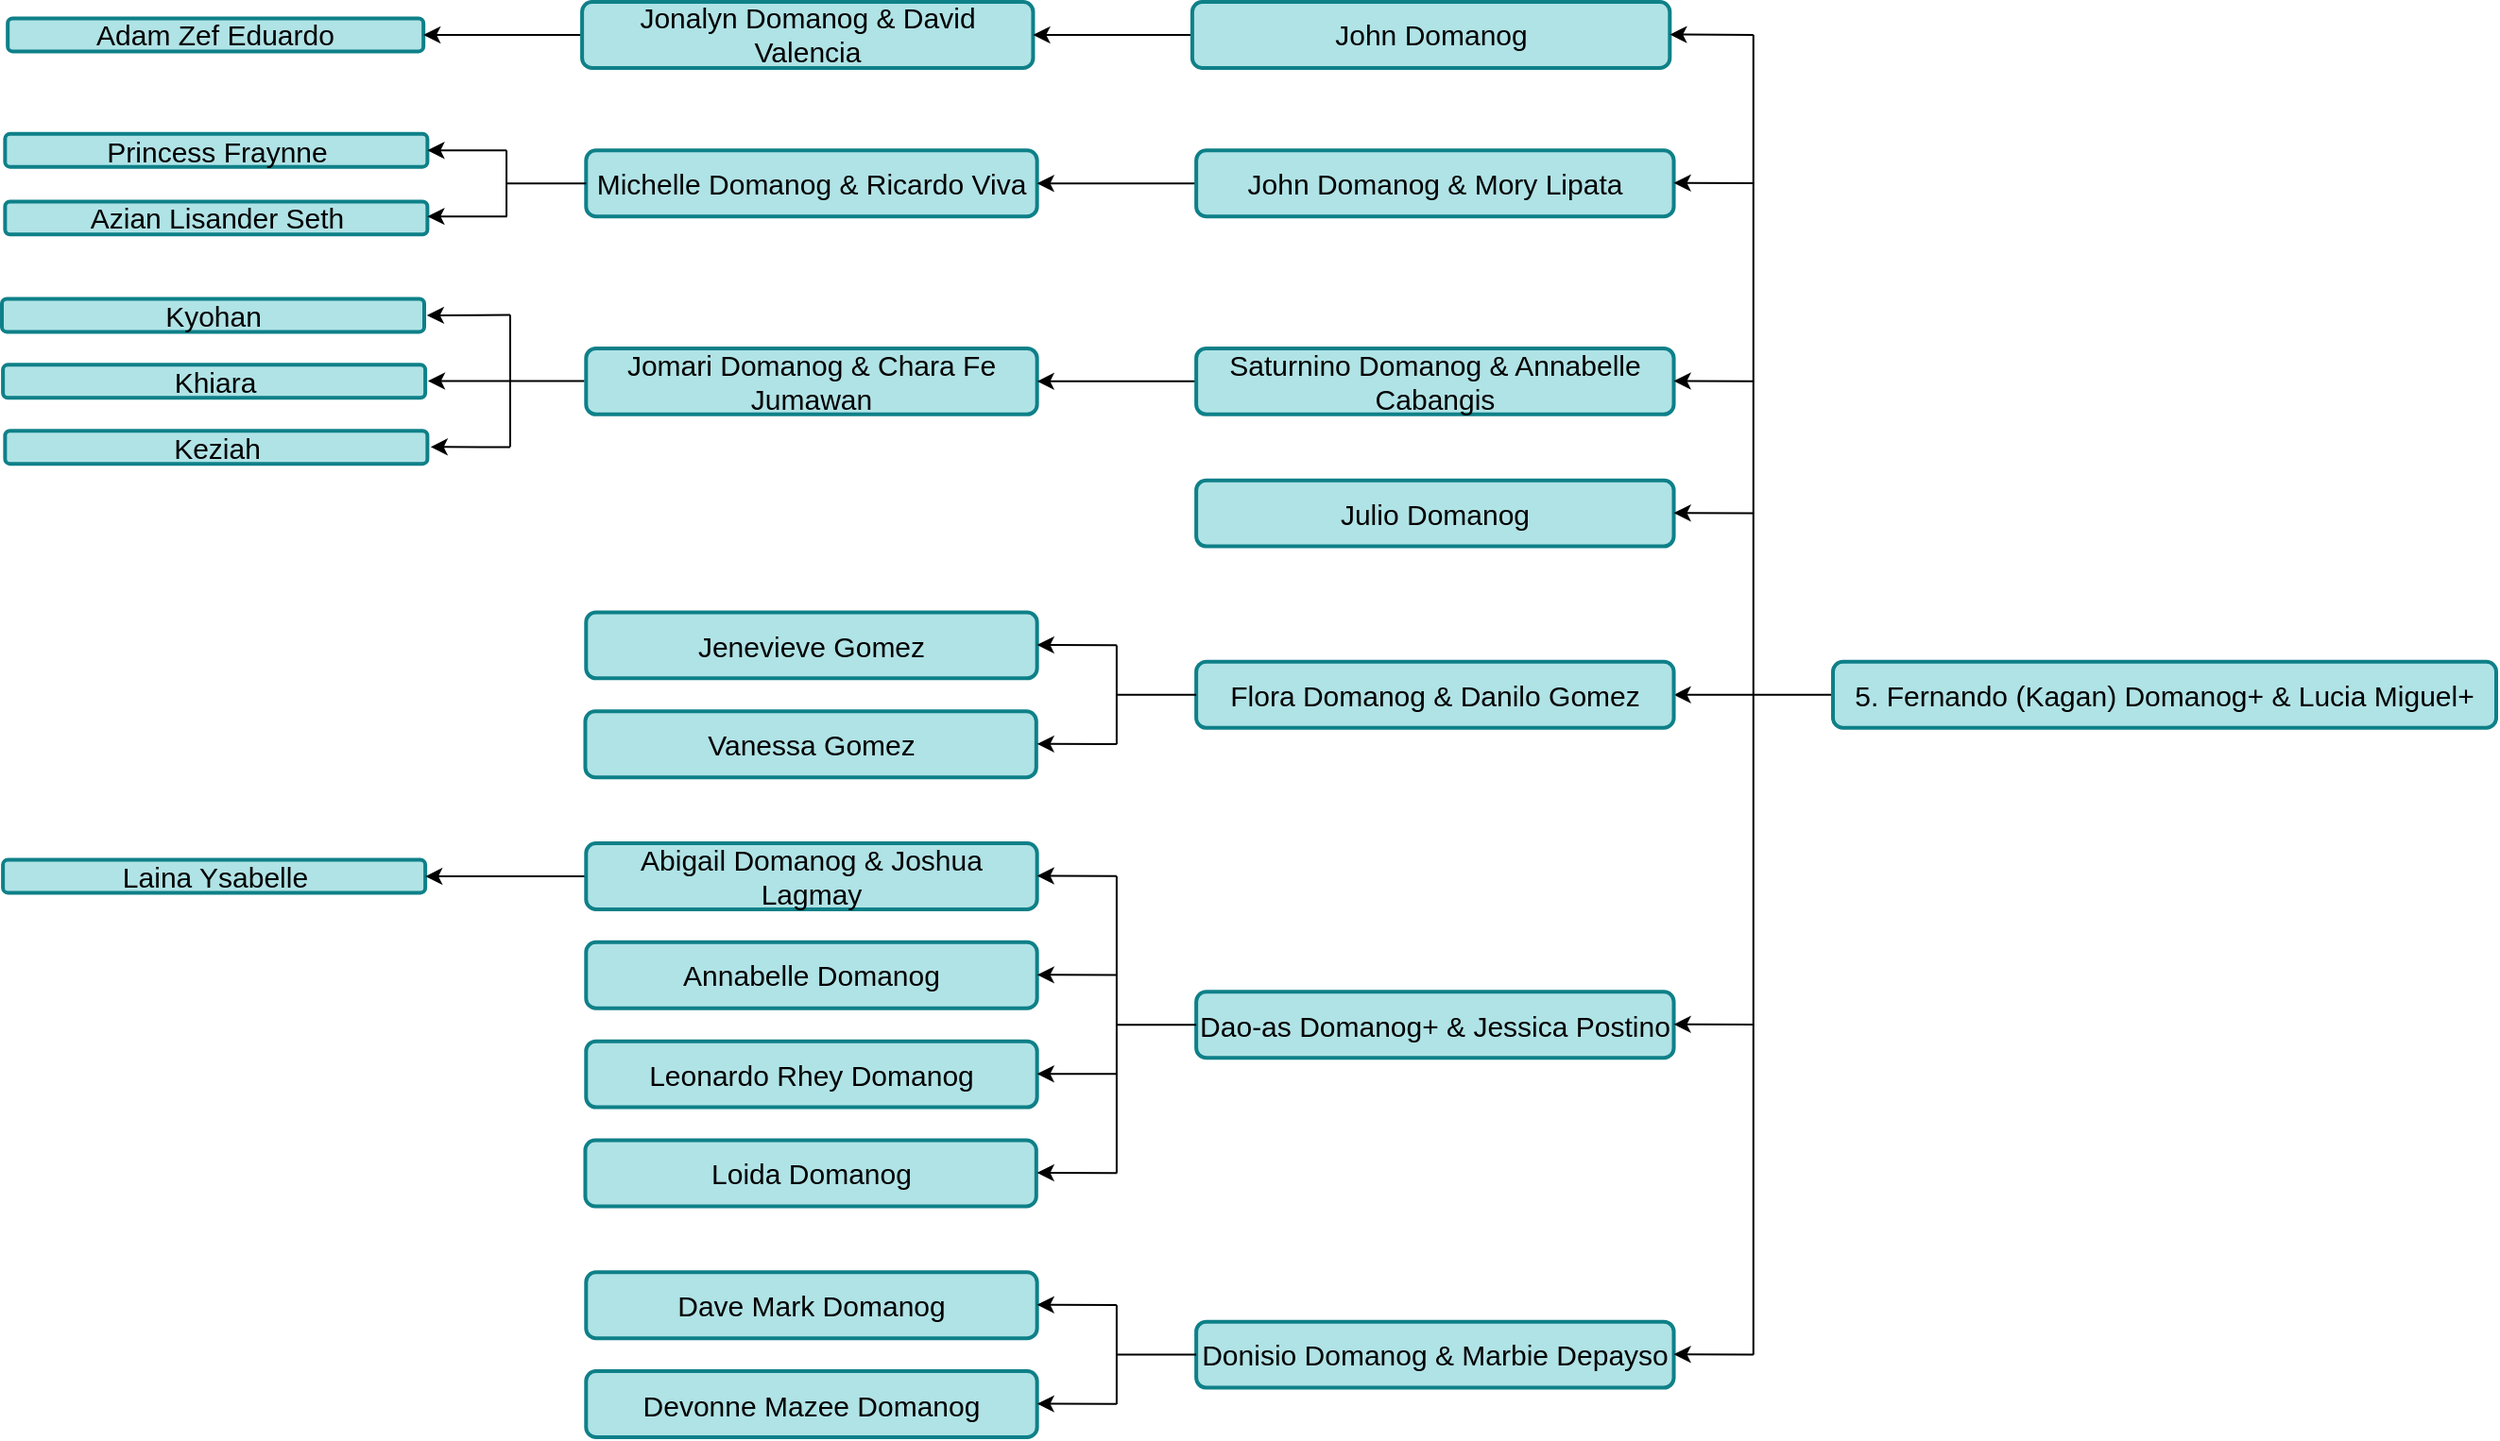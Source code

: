 <mxfile version="28.0.4">
  <diagram name="Page-1" id="Qc2j29BkZQCwujwfNHXb">
    <mxGraphModel dx="1553" dy="972" grid="1" gridSize="10" guides="1" tooltips="1" connect="1" arrows="1" fold="1" page="1" pageScale="1" pageWidth="1400" pageHeight="850" math="0" shadow="0">
      <root>
        <mxCell id="0" />
        <mxCell id="1" parent="0" />
        <mxCell id="mNVwAcbcl_QrP8iyDvm8-336" value="" style="group;fontSize=15;" vertex="1" connectable="0" parent="1">
          <mxGeometry x="40" y="40" width="1320" height="760" as="geometry" />
        </mxCell>
        <mxCell id="mNVwAcbcl_QrP8iyDvm8-275" value="" style="edgeStyle=orthogonalEdgeStyle;rounded=0;orthogonalLoop=1;jettySize=auto;html=1;fontFamily=Helvetica;fontSize=12;fontColor=default;" edge="1" parent="mNVwAcbcl_QrP8iyDvm8-336" source="mNVwAcbcl_QrP8iyDvm8-276" target="mNVwAcbcl_QrP8iyDvm8-307">
          <mxGeometry relative="1" as="geometry" />
        </mxCell>
        <mxCell id="mNVwAcbcl_QrP8iyDvm8-276" value="5.&amp;nbsp;Fernando (Kagan) Domanog+ &amp;amp; Lucia Miguel+" style="rounded=1;whiteSpace=wrap;html=1;strokeColor=#0e8088;fillColor=#b0e3e6;strokeWidth=2;fontSize=15;" vertex="1" parent="mNVwAcbcl_QrP8iyDvm8-336">
          <mxGeometry x="969.011" y="349.425" width="350.989" height="34.943" as="geometry" />
        </mxCell>
        <mxCell id="mNVwAcbcl_QrP8iyDvm8-277" value="Adam Zef Eduardo" style="rounded=1;whiteSpace=wrap;html=1;fillColor=#b0e3e6;strokeColor=#0e8088;strokeWidth=2;fontSize=15;" vertex="1" parent="mNVwAcbcl_QrP8iyDvm8-336">
          <mxGeometry x="3.089" y="8.736" width="220.0" height="17.471" as="geometry" />
        </mxCell>
        <mxCell id="mNVwAcbcl_QrP8iyDvm8-278" value="" style="edgeStyle=orthogonalEdgeStyle;rounded=0;orthogonalLoop=1;jettySize=auto;html=1;fontFamily=Helvetica;fontSize=12;fontColor=default;" edge="1" parent="mNVwAcbcl_QrP8iyDvm8-336" source="mNVwAcbcl_QrP8iyDvm8-279" target="mNVwAcbcl_QrP8iyDvm8-277">
          <mxGeometry relative="1" as="geometry" />
        </mxCell>
        <mxCell id="mNVwAcbcl_QrP8iyDvm8-279" value="Jonalyn Domanog &amp;amp; David Valencia" style="rounded=1;whiteSpace=wrap;html=1;fillColor=#b0e3e6;strokeColor=#0e8088;strokeWidth=2;fontSize=15;" vertex="1" parent="mNVwAcbcl_QrP8iyDvm8-336">
          <mxGeometry x="307.045" width="238.673" height="34.943" as="geometry" />
        </mxCell>
        <mxCell id="mNVwAcbcl_QrP8iyDvm8-280" value="" style="edgeStyle=orthogonalEdgeStyle;rounded=0;orthogonalLoop=1;jettySize=auto;html=1;fontFamily=Helvetica;fontSize=12;fontColor=default;" edge="1" parent="mNVwAcbcl_QrP8iyDvm8-336" source="mNVwAcbcl_QrP8iyDvm8-281" target="mNVwAcbcl_QrP8iyDvm8-279">
          <mxGeometry relative="1" as="geometry" />
        </mxCell>
        <mxCell id="mNVwAcbcl_QrP8iyDvm8-281" value="John Domanog" style="whiteSpace=wrap;html=1;rounded=1;strokeColor=#0e8088;fillColor=#b0e3e6;strokeWidth=2;fontSize=15;" vertex="1" parent="mNVwAcbcl_QrP8iyDvm8-336">
          <mxGeometry x="629.955" width="252.712" height="34.943" as="geometry" />
        </mxCell>
        <mxCell id="mNVwAcbcl_QrP8iyDvm8-282" value="Princess Fraynne" style="rounded=1;whiteSpace=wrap;html=1;fillColor=#b0e3e6;strokeColor=#0e8088;strokeWidth=2;fontSize=15;" vertex="1" parent="mNVwAcbcl_QrP8iyDvm8-336">
          <mxGeometry x="1.685" y="69.885" width="223.51" height="17.471" as="geometry" />
        </mxCell>
        <mxCell id="mNVwAcbcl_QrP8iyDvm8-283" value="Azian Lisander Seth" style="rounded=1;whiteSpace=wrap;html=1;fillColor=#b0e3e6;strokeColor=#0e8088;strokeWidth=2;fontSize=15;" vertex="1" parent="mNVwAcbcl_QrP8iyDvm8-336">
          <mxGeometry x="1.685" y="105.701" width="223.51" height="17.471" as="geometry" />
        </mxCell>
        <mxCell id="mNVwAcbcl_QrP8iyDvm8-284" value="Michelle Domanog &amp;amp; Ricardo Viva" style="rounded=1;whiteSpace=wrap;html=1;fillColor=#b0e3e6;strokeColor=#0e8088;strokeWidth=2;fontSize=15;" vertex="1" parent="mNVwAcbcl_QrP8iyDvm8-336">
          <mxGeometry x="309.151" y="78.621" width="238.673" height="34.943" as="geometry" />
        </mxCell>
        <mxCell id="mNVwAcbcl_QrP8iyDvm8-285" value="" style="endArrow=classic;html=1;rounded=0;fontFamily=Helvetica;fontSize=12;fontColor=default;entryX=1;entryY=0.5;entryDx=0;entryDy=0;" edge="1" parent="mNVwAcbcl_QrP8iyDvm8-336" target="mNVwAcbcl_QrP8iyDvm8-282">
          <mxGeometry width="50" height="50" relative="1" as="geometry">
            <mxPoint x="267.033" y="78.621" as="sourcePoint" />
            <mxPoint x="323.191" y="61.149" as="targetPoint" />
          </mxGeometry>
        </mxCell>
        <mxCell id="mNVwAcbcl_QrP8iyDvm8-286" value="" style="endArrow=classic;html=1;rounded=0;fontFamily=Helvetica;fontSize=12;fontColor=default;entryX=1;entryY=0.5;entryDx=0;entryDy=0;" edge="1" parent="mNVwAcbcl_QrP8iyDvm8-336">
          <mxGeometry width="50" height="50" relative="1" as="geometry">
            <mxPoint x="267.313" y="113.563" as="sourcePoint" />
            <mxPoint x="225.195" y="113.563" as="targetPoint" />
          </mxGeometry>
        </mxCell>
        <mxCell id="mNVwAcbcl_QrP8iyDvm8-287" value="" style="endArrow=none;html=1;rounded=0;fontFamily=Helvetica;fontSize=12;fontColor=default;" edge="1" parent="mNVwAcbcl_QrP8iyDvm8-336">
          <mxGeometry width="50" height="50" relative="1" as="geometry">
            <mxPoint x="267.033" y="113.563" as="sourcePoint" />
            <mxPoint x="267.033" y="78.621" as="targetPoint" />
          </mxGeometry>
        </mxCell>
        <mxCell id="mNVwAcbcl_QrP8iyDvm8-288" value="" style="endArrow=none;html=1;rounded=0;fontFamily=Helvetica;fontSize=12;fontColor=default;entryX=0;entryY=0.5;entryDx=0;entryDy=0;" edge="1" parent="mNVwAcbcl_QrP8iyDvm8-336" target="mNVwAcbcl_QrP8iyDvm8-284">
          <mxGeometry width="50" height="50" relative="1" as="geometry">
            <mxPoint x="267.033" y="96.092" as="sourcePoint" />
            <mxPoint x="323.191" y="61.149" as="targetPoint" />
          </mxGeometry>
        </mxCell>
        <mxCell id="mNVwAcbcl_QrP8iyDvm8-289" value="" style="edgeStyle=orthogonalEdgeStyle;rounded=0;orthogonalLoop=1;jettySize=auto;html=1;fontFamily=Helvetica;fontSize=12;fontColor=default;" edge="1" parent="mNVwAcbcl_QrP8iyDvm8-336" source="mNVwAcbcl_QrP8iyDvm8-290" target="mNVwAcbcl_QrP8iyDvm8-284">
          <mxGeometry relative="1" as="geometry" />
        </mxCell>
        <mxCell id="mNVwAcbcl_QrP8iyDvm8-290" value="John Domanog &amp; Mory Lipata" style="whiteSpace=wrap;html=1;rounded=1;strokeColor=#0e8088;fillColor=#b0e3e6;strokeWidth=2;fontSize=15;" vertex="1" parent="mNVwAcbcl_QrP8iyDvm8-336">
          <mxGeometry x="632.061" y="78.621" width="252.712" height="34.943" as="geometry" />
        </mxCell>
        <mxCell id="mNVwAcbcl_QrP8iyDvm8-291" value="Kyohan" style="rounded=1;whiteSpace=wrap;html=1;fillColor=#b0e3e6;strokeColor=#0e8088;strokeWidth=2;fontSize=15;" vertex="1" parent="mNVwAcbcl_QrP8iyDvm8-336">
          <mxGeometry y="157.241" width="223.51" height="17.471" as="geometry" />
        </mxCell>
        <mxCell id="mNVwAcbcl_QrP8iyDvm8-292" value="Khiara" style="rounded=1;whiteSpace=wrap;html=1;fillColor=#b0e3e6;strokeColor=#0e8088;strokeWidth=2;fontSize=15;" vertex="1" parent="mNVwAcbcl_QrP8iyDvm8-336">
          <mxGeometry x="0.562" y="192.184" width="223.51" height="17.471" as="geometry" />
        </mxCell>
        <mxCell id="mNVwAcbcl_QrP8iyDvm8-293" value="Keziah" style="rounded=1;whiteSpace=wrap;html=1;fillColor=#b0e3e6;strokeColor=#0e8088;strokeWidth=2;fontSize=15;" vertex="1" parent="mNVwAcbcl_QrP8iyDvm8-336">
          <mxGeometry x="1.685" y="227.126" width="223.51" height="17.471" as="geometry" />
        </mxCell>
        <mxCell id="mNVwAcbcl_QrP8iyDvm8-294" value="" style="endArrow=classic;html=1;rounded=0;fontFamily=Helvetica;fontSize=12;fontColor=default;entryX=1;entryY=0.5;entryDx=0;entryDy=0;exitX=0;exitY=0.5;exitDx=0;exitDy=0;" edge="1" parent="mNVwAcbcl_QrP8iyDvm8-336">
          <mxGeometry width="50" height="50" relative="1" as="geometry">
            <mxPoint x="308.309" y="200.71" as="sourcePoint" />
            <mxPoint x="225.475" y="200.71" as="targetPoint" />
          </mxGeometry>
        </mxCell>
        <mxCell id="mNVwAcbcl_QrP8iyDvm8-295" value="" style="endArrow=none;html=1;rounded=0;fontFamily=Helvetica;fontSize=12;fontColor=default;" edge="1" parent="mNVwAcbcl_QrP8iyDvm8-336">
          <mxGeometry width="50" height="50" relative="1" as="geometry">
            <mxPoint x="268.998" y="235.652" as="sourcePoint" />
            <mxPoint x="268.998" y="165.767" as="targetPoint" />
          </mxGeometry>
        </mxCell>
        <mxCell id="mNVwAcbcl_QrP8iyDvm8-296" value="" style="endArrow=classic;html=1;rounded=0;fontFamily=Helvetica;fontSize=12;fontColor=default;" edge="1" parent="mNVwAcbcl_QrP8iyDvm8-336">
          <mxGeometry width="50" height="50" relative="1" as="geometry">
            <mxPoint x="268.998" y="165.767" as="sourcePoint" />
            <mxPoint x="224.914" y="165.977" as="targetPoint" />
          </mxGeometry>
        </mxCell>
        <mxCell id="mNVwAcbcl_QrP8iyDvm8-297" value="" style="endArrow=classic;html=1;rounded=0;fontFamily=Helvetica;fontSize=12;fontColor=default;entryX=1.015;entryY=0.543;entryDx=0;entryDy=0;entryPerimeter=0;" edge="1" parent="mNVwAcbcl_QrP8iyDvm8-336">
          <mxGeometry width="50" height="50" relative="1" as="geometry">
            <mxPoint x="268.998" y="235.766" as="sourcePoint" />
            <mxPoint x="226.879" y="235.652" as="targetPoint" />
          </mxGeometry>
        </mxCell>
        <mxCell id="mNVwAcbcl_QrP8iyDvm8-298" value="Jomari Domanog &amp;amp; Chara Fe Jumawan" style="rounded=1;whiteSpace=wrap;html=1;fillColor=#b0e3e6;strokeColor=#0e8088;strokeWidth=2;fontSize=15;" vertex="1" parent="mNVwAcbcl_QrP8iyDvm8-336">
          <mxGeometry x="309.151" y="183.448" width="238.673" height="34.943" as="geometry" />
        </mxCell>
        <mxCell id="mNVwAcbcl_QrP8iyDvm8-299" value="" style="edgeStyle=orthogonalEdgeStyle;rounded=0;orthogonalLoop=1;jettySize=auto;html=1;fontFamily=Helvetica;fontSize=12;fontColor=default;" edge="1" parent="mNVwAcbcl_QrP8iyDvm8-336" source="mNVwAcbcl_QrP8iyDvm8-300" target="mNVwAcbcl_QrP8iyDvm8-298">
          <mxGeometry relative="1" as="geometry" />
        </mxCell>
        <mxCell id="mNVwAcbcl_QrP8iyDvm8-300" value="Saturnino Domanog &amp; Annabelle Cabangis" style="whiteSpace=wrap;html=1;rounded=1;strokeColor=#0e8088;fillColor=#b0e3e6;strokeWidth=2;fontSize=15;" vertex="1" parent="mNVwAcbcl_QrP8iyDvm8-336">
          <mxGeometry x="632.061" y="183.448" width="252.712" height="34.943" as="geometry" />
        </mxCell>
        <mxCell id="mNVwAcbcl_QrP8iyDvm8-301" value="Julio Domanog" style="whiteSpace=wrap;html=1;rounded=1;strokeColor=#0e8088;fillColor=#b0e3e6;strokeWidth=2;fontSize=15;" vertex="1" parent="mNVwAcbcl_QrP8iyDvm8-336">
          <mxGeometry x="632.061" y="253.333" width="252.712" height="34.943" as="geometry" />
        </mxCell>
        <mxCell id="mNVwAcbcl_QrP8iyDvm8-302" value="Jenevieve Gomez" style="rounded=1;whiteSpace=wrap;html=1;fillColor=#b0e3e6;strokeColor=#0e8088;strokeWidth=2;fontSize=15;" vertex="1" parent="mNVwAcbcl_QrP8iyDvm8-336">
          <mxGeometry x="309.151" y="323.218" width="238.673" height="34.943" as="geometry" />
        </mxCell>
        <mxCell id="mNVwAcbcl_QrP8iyDvm8-303" value="Vanessa Gomez" style="rounded=1;whiteSpace=wrap;html=1;fillColor=#b0e3e6;strokeColor=#0e8088;strokeWidth=2;fontSize=15;" vertex="1" parent="mNVwAcbcl_QrP8iyDvm8-336">
          <mxGeometry x="308.73" y="375.632" width="238.673" height="34.943" as="geometry" />
        </mxCell>
        <mxCell id="mNVwAcbcl_QrP8iyDvm8-304" value="" style="endArrow=classic;html=1;rounded=0;fontFamily=Helvetica;fontSize=12;fontColor=default;entryX=1.015;entryY=0.543;entryDx=0;entryDy=0;entryPerimeter=0;" edge="1" parent="mNVwAcbcl_QrP8iyDvm8-336">
          <mxGeometry width="50" height="50" relative="1" as="geometry">
            <mxPoint x="589.943" y="340.611" as="sourcePoint" />
            <mxPoint x="547.824" y="340.497" as="targetPoint" />
          </mxGeometry>
        </mxCell>
        <mxCell id="mNVwAcbcl_QrP8iyDvm8-305" value="" style="endArrow=classic;html=1;rounded=0;fontFamily=Helvetica;fontSize=12;fontColor=default;entryX=1.015;entryY=0.543;entryDx=0;entryDy=0;entryPerimeter=0;" edge="1" parent="mNVwAcbcl_QrP8iyDvm8-336">
          <mxGeometry width="50" height="50" relative="1" as="geometry">
            <mxPoint x="589.943" y="393.025" as="sourcePoint" />
            <mxPoint x="547.824" y="392.911" as="targetPoint" />
          </mxGeometry>
        </mxCell>
        <mxCell id="mNVwAcbcl_QrP8iyDvm8-306" value="" style="endArrow=none;html=1;rounded=0;fontFamily=Helvetica;fontSize=12;fontColor=default;" edge="1" parent="mNVwAcbcl_QrP8iyDvm8-336">
          <mxGeometry width="50" height="50" relative="1" as="geometry">
            <mxPoint x="589.943" y="393.103" as="sourcePoint" />
            <mxPoint x="589.943" y="340.69" as="targetPoint" />
          </mxGeometry>
        </mxCell>
        <mxCell id="mNVwAcbcl_QrP8iyDvm8-307" value="Flora Domanog &amp; Danilo Gomez" style="whiteSpace=wrap;html=1;rounded=1;strokeColor=#0e8088;fillColor=#b0e3e6;strokeWidth=2;fontSize=15;" vertex="1" parent="mNVwAcbcl_QrP8iyDvm8-336">
          <mxGeometry x="632.061" y="349.425" width="252.712" height="34.943" as="geometry" />
        </mxCell>
        <mxCell id="mNVwAcbcl_QrP8iyDvm8-308" value="" style="endArrow=none;html=1;rounded=0;fontFamily=Helvetica;fontSize=12;fontColor=default;entryX=0;entryY=0.5;entryDx=0;entryDy=0;" edge="1" parent="mNVwAcbcl_QrP8iyDvm8-336" target="mNVwAcbcl_QrP8iyDvm8-307">
          <mxGeometry width="50" height="50" relative="1" as="geometry">
            <mxPoint x="589.943" y="366.897" as="sourcePoint" />
            <mxPoint x="674.18" y="323.218" as="targetPoint" />
          </mxGeometry>
        </mxCell>
        <mxCell id="mNVwAcbcl_QrP8iyDvm8-309" value="Laina Ysabelle" style="rounded=1;whiteSpace=wrap;html=1;fillColor=#b0e3e6;strokeColor=#0e8088;strokeWidth=2;fontSize=15;" vertex="1" parent="mNVwAcbcl_QrP8iyDvm8-336">
          <mxGeometry x="0.562" y="454.253" width="223.51" height="17.471" as="geometry" />
        </mxCell>
        <mxCell id="mNVwAcbcl_QrP8iyDvm8-310" value="" style="edgeStyle=orthogonalEdgeStyle;rounded=0;orthogonalLoop=1;jettySize=auto;html=1;fontFamily=Helvetica;fontSize=12;fontColor=default;" edge="1" parent="mNVwAcbcl_QrP8iyDvm8-336" source="mNVwAcbcl_QrP8iyDvm8-311" target="mNVwAcbcl_QrP8iyDvm8-309">
          <mxGeometry relative="1" as="geometry" />
        </mxCell>
        <mxCell id="mNVwAcbcl_QrP8iyDvm8-311" value="Abigail Domanog &amp; Joshua Lagmay" style="rounded=1;whiteSpace=wrap;html=1;fillColor=#b0e3e6;strokeColor=#0e8088;strokeWidth=2;fontSize=15;" vertex="1" parent="mNVwAcbcl_QrP8iyDvm8-336">
          <mxGeometry x="309.151" y="445.517" width="238.673" height="34.943" as="geometry" />
        </mxCell>
        <mxCell id="mNVwAcbcl_QrP8iyDvm8-312" value="Dao-as Domanog+ &amp; Jessica Postino" style="whiteSpace=wrap;html=1;rounded=1;strokeColor=#0e8088;fillColor=#b0e3e6;strokeWidth=2;fontSize=15;" vertex="1" parent="mNVwAcbcl_QrP8iyDvm8-336">
          <mxGeometry x="632.061" y="524.138" width="252.712" height="34.943" as="geometry" />
        </mxCell>
        <mxCell id="mNVwAcbcl_QrP8iyDvm8-313" value="Annabelle Domanog" style="rounded=1;whiteSpace=wrap;html=1;fillColor=#b0e3e6;strokeColor=#0e8088;strokeWidth=2;fontSize=15;" vertex="1" parent="mNVwAcbcl_QrP8iyDvm8-336">
          <mxGeometry x="309.151" y="497.931" width="238.673" height="34.943" as="geometry" />
        </mxCell>
        <mxCell id="mNVwAcbcl_QrP8iyDvm8-314" value="Leonardo Rhey Domanog" style="rounded=1;whiteSpace=wrap;html=1;fillColor=#b0e3e6;strokeColor=#0e8088;strokeWidth=2;fontSize=15;" vertex="1" parent="mNVwAcbcl_QrP8iyDvm8-336">
          <mxGeometry x="309.151" y="550.345" width="238.673" height="34.943" as="geometry" />
        </mxCell>
        <mxCell id="mNVwAcbcl_QrP8iyDvm8-315" value="Loida Domanog" style="rounded=1;whiteSpace=wrap;html=1;fillColor=#b0e3e6;strokeColor=#0e8088;strokeWidth=2;fontSize=15;" vertex="1" parent="mNVwAcbcl_QrP8iyDvm8-336">
          <mxGeometry x="308.73" y="602.759" width="238.673" height="34.943" as="geometry" />
        </mxCell>
        <mxCell id="mNVwAcbcl_QrP8iyDvm8-316" value="" style="endArrow=classic;html=1;rounded=0;fontFamily=Helvetica;fontSize=12;fontColor=default;entryX=1.015;entryY=0.543;entryDx=0;entryDy=0;entryPerimeter=0;" edge="1" parent="mNVwAcbcl_QrP8iyDvm8-336">
          <mxGeometry width="50" height="50" relative="1" as="geometry">
            <mxPoint x="589.943" y="462.857" as="sourcePoint" />
            <mxPoint x="547.824" y="462.744" as="targetPoint" />
          </mxGeometry>
        </mxCell>
        <mxCell id="mNVwAcbcl_QrP8iyDvm8-317" value="" style="endArrow=classic;html=1;rounded=0;fontFamily=Helvetica;fontSize=12;fontColor=default;entryX=1.015;entryY=0.543;entryDx=0;entryDy=0;entryPerimeter=0;" edge="1" parent="mNVwAcbcl_QrP8iyDvm8-336">
          <mxGeometry width="50" height="50" relative="1" as="geometry">
            <mxPoint x="589.943" y="515.271" as="sourcePoint" />
            <mxPoint x="547.824" y="515.158" as="targetPoint" />
          </mxGeometry>
        </mxCell>
        <mxCell id="mNVwAcbcl_QrP8iyDvm8-318" value="" style="endArrow=classic;html=1;rounded=0;fontFamily=Helvetica;fontSize=12;fontColor=default;entryX=1.015;entryY=0.543;entryDx=0;entryDy=0;entryPerimeter=0;" edge="1" parent="mNVwAcbcl_QrP8iyDvm8-336">
          <mxGeometry width="50" height="50" relative="1" as="geometry">
            <mxPoint x="589.943" y="567.685" as="sourcePoint" />
            <mxPoint x="547.824" y="567.571" as="targetPoint" />
          </mxGeometry>
        </mxCell>
        <mxCell id="mNVwAcbcl_QrP8iyDvm8-319" value="" style="endArrow=classic;html=1;rounded=0;fontFamily=Helvetica;fontSize=12;fontColor=default;entryX=1.015;entryY=0.543;entryDx=0;entryDy=0;entryPerimeter=0;" edge="1" parent="mNVwAcbcl_QrP8iyDvm8-336">
          <mxGeometry width="50" height="50" relative="1" as="geometry">
            <mxPoint x="589.943" y="620.099" as="sourcePoint" />
            <mxPoint x="547.824" y="619.985" as="targetPoint" />
          </mxGeometry>
        </mxCell>
        <mxCell id="mNVwAcbcl_QrP8iyDvm8-320" value="" style="endArrow=none;html=1;rounded=0;fontFamily=Helvetica;fontSize=12;fontColor=default;" edge="1" parent="mNVwAcbcl_QrP8iyDvm8-336">
          <mxGeometry width="50" height="50" relative="1" as="geometry">
            <mxPoint x="589.943" y="620.23" as="sourcePoint" />
            <mxPoint x="589.943" y="462.989" as="targetPoint" />
          </mxGeometry>
        </mxCell>
        <mxCell id="mNVwAcbcl_QrP8iyDvm8-321" value="" style="endArrow=none;html=1;rounded=0;fontFamily=Helvetica;fontSize=12;fontColor=default;entryX=0;entryY=0.5;entryDx=0;entryDy=0;" edge="1" parent="mNVwAcbcl_QrP8iyDvm8-336" target="mNVwAcbcl_QrP8iyDvm8-312">
          <mxGeometry width="50" height="50" relative="1" as="geometry">
            <mxPoint x="589.943" y="541.609" as="sourcePoint" />
            <mxPoint x="646.101" y="471.724" as="targetPoint" />
          </mxGeometry>
        </mxCell>
        <mxCell id="mNVwAcbcl_QrP8iyDvm8-322" value="Dave Mark Domanog" style="rounded=1;whiteSpace=wrap;html=1;fillColor=#b0e3e6;strokeColor=#0e8088;strokeWidth=2;fontSize=15;" vertex="1" parent="mNVwAcbcl_QrP8iyDvm8-336">
          <mxGeometry x="309.151" y="672.644" width="238.673" height="34.943" as="geometry" />
        </mxCell>
        <mxCell id="mNVwAcbcl_QrP8iyDvm8-323" value="Devonne Mazee Domanog" style="rounded=1;whiteSpace=wrap;html=1;fillColor=#b0e3e6;strokeColor=#0e8088;strokeWidth=2;fontSize=15;" vertex="1" parent="mNVwAcbcl_QrP8iyDvm8-336">
          <mxGeometry x="309.151" y="725.057" width="238.673" height="34.943" as="geometry" />
        </mxCell>
        <mxCell id="mNVwAcbcl_QrP8iyDvm8-324" value="Donisio Domanog &amp; Marbie Depayso" style="whiteSpace=wrap;html=1;rounded=1;strokeColor=#0e8088;fillColor=#b0e3e6;strokeWidth=2;fontSize=15;" vertex="1" parent="mNVwAcbcl_QrP8iyDvm8-336">
          <mxGeometry x="632.061" y="698.851" width="252.712" height="34.943" as="geometry" />
        </mxCell>
        <mxCell id="mNVwAcbcl_QrP8iyDvm8-325" value="" style="endArrow=classic;html=1;rounded=0;fontFamily=Helvetica;fontSize=12;fontColor=default;entryX=1.015;entryY=0.543;entryDx=0;entryDy=0;entryPerimeter=0;" edge="1" parent="mNVwAcbcl_QrP8iyDvm8-336">
          <mxGeometry width="50" height="50" relative="1" as="geometry">
            <mxPoint x="589.943" y="689.984" as="sourcePoint" />
            <mxPoint x="547.824" y="689.87" as="targetPoint" />
          </mxGeometry>
        </mxCell>
        <mxCell id="mNVwAcbcl_QrP8iyDvm8-326" value="" style="endArrow=classic;html=1;rounded=0;fontFamily=Helvetica;fontSize=12;fontColor=default;entryX=1.015;entryY=0.543;entryDx=0;entryDy=0;entryPerimeter=0;" edge="1" parent="mNVwAcbcl_QrP8iyDvm8-336">
          <mxGeometry width="50" height="50" relative="1" as="geometry">
            <mxPoint x="589.943" y="742.398" as="sourcePoint" />
            <mxPoint x="547.824" y="742.284" as="targetPoint" />
          </mxGeometry>
        </mxCell>
        <mxCell id="mNVwAcbcl_QrP8iyDvm8-327" value="" style="endArrow=none;html=1;rounded=0;fontFamily=Helvetica;fontSize=12;fontColor=default;" edge="1" parent="mNVwAcbcl_QrP8iyDvm8-336">
          <mxGeometry width="50" height="50" relative="1" as="geometry">
            <mxPoint x="589.943" y="742.476" as="sourcePoint" />
            <mxPoint x="589.943" y="690.063" as="targetPoint" />
          </mxGeometry>
        </mxCell>
        <mxCell id="mNVwAcbcl_QrP8iyDvm8-328" value="" style="endArrow=none;html=1;rounded=0;fontFamily=Helvetica;fontSize=12;fontColor=default;entryX=0;entryY=0.5;entryDx=0;entryDy=0;" edge="1" parent="mNVwAcbcl_QrP8iyDvm8-336">
          <mxGeometry width="50" height="50" relative="1" as="geometry">
            <mxPoint x="589.943" y="716.269" as="sourcePoint" />
            <mxPoint x="632.061" y="716.269" as="targetPoint" />
          </mxGeometry>
        </mxCell>
        <mxCell id="mNVwAcbcl_QrP8iyDvm8-329" value="" style="endArrow=classic;html=1;rounded=0;fontFamily=Helvetica;fontSize=12;fontColor=default;entryX=1.015;entryY=0.543;entryDx=0;entryDy=0;entryPerimeter=0;" edge="1" parent="mNVwAcbcl_QrP8iyDvm8-336">
          <mxGeometry width="50" height="50" relative="1" as="geometry">
            <mxPoint x="926.892" y="17.471" as="sourcePoint" />
            <mxPoint x="882.668" y="17.262" as="targetPoint" />
          </mxGeometry>
        </mxCell>
        <mxCell id="mNVwAcbcl_QrP8iyDvm8-330" value="" style="endArrow=classic;html=1;rounded=0;fontFamily=Helvetica;fontSize=12;fontColor=default;entryX=1.015;entryY=0.543;entryDx=0;entryDy=0;entryPerimeter=0;" edge="1" parent="mNVwAcbcl_QrP8iyDvm8-336">
          <mxGeometry width="50" height="50" relative="1" as="geometry">
            <mxPoint x="926.892" y="95.996" as="sourcePoint" />
            <mxPoint x="884.773" y="95.882" as="targetPoint" />
          </mxGeometry>
        </mxCell>
        <mxCell id="mNVwAcbcl_QrP8iyDvm8-331" value="" style="endArrow=classic;html=1;rounded=0;fontFamily=Helvetica;fontSize=12;fontColor=default;entryX=1.015;entryY=0.543;entryDx=0;entryDy=0;entryPerimeter=0;" edge="1" parent="mNVwAcbcl_QrP8iyDvm8-336">
          <mxGeometry width="50" height="50" relative="1" as="geometry">
            <mxPoint x="926.892" y="200.823" as="sourcePoint" />
            <mxPoint x="884.773" y="200.71" as="targetPoint" />
          </mxGeometry>
        </mxCell>
        <mxCell id="mNVwAcbcl_QrP8iyDvm8-332" value="" style="endArrow=classic;html=1;rounded=0;fontFamily=Helvetica;fontSize=12;fontColor=default;entryX=1.015;entryY=0.543;entryDx=0;entryDy=0;entryPerimeter=0;" edge="1" parent="mNVwAcbcl_QrP8iyDvm8-336">
          <mxGeometry width="50" height="50" relative="1" as="geometry">
            <mxPoint x="926.892" y="270.709" as="sourcePoint" />
            <mxPoint x="884.773" y="270.595" as="targetPoint" />
          </mxGeometry>
        </mxCell>
        <mxCell id="mNVwAcbcl_QrP8iyDvm8-333" value="" style="endArrow=classic;html=1;rounded=0;fontFamily=Helvetica;fontSize=12;fontColor=default;entryX=1.015;entryY=0.543;entryDx=0;entryDy=0;entryPerimeter=0;" edge="1" parent="mNVwAcbcl_QrP8iyDvm8-336">
          <mxGeometry width="50" height="50" relative="1" as="geometry">
            <mxPoint x="926.892" y="541.513" as="sourcePoint" />
            <mxPoint x="884.773" y="541.4" as="targetPoint" />
          </mxGeometry>
        </mxCell>
        <mxCell id="mNVwAcbcl_QrP8iyDvm8-334" value="" style="endArrow=classic;html=1;rounded=0;fontFamily=Helvetica;fontSize=12;fontColor=default;entryX=1.015;entryY=0.543;entryDx=0;entryDy=0;entryPerimeter=0;" edge="1" parent="mNVwAcbcl_QrP8iyDvm8-336">
          <mxGeometry width="50" height="50" relative="1" as="geometry">
            <mxPoint x="926.892" y="716.226" as="sourcePoint" />
            <mxPoint x="884.773" y="716.112" as="targetPoint" />
          </mxGeometry>
        </mxCell>
        <mxCell id="mNVwAcbcl_QrP8iyDvm8-335" value="" style="endArrow=none;html=1;rounded=0;fontFamily=Helvetica;fontSize=12;fontColor=default;" edge="1" parent="mNVwAcbcl_QrP8iyDvm8-336">
          <mxGeometry width="50" height="50" relative="1" as="geometry">
            <mxPoint x="926.892" y="716.322" as="sourcePoint" />
            <mxPoint x="926.892" y="17.471" as="targetPoint" />
          </mxGeometry>
        </mxCell>
      </root>
    </mxGraphModel>
  </diagram>
</mxfile>
